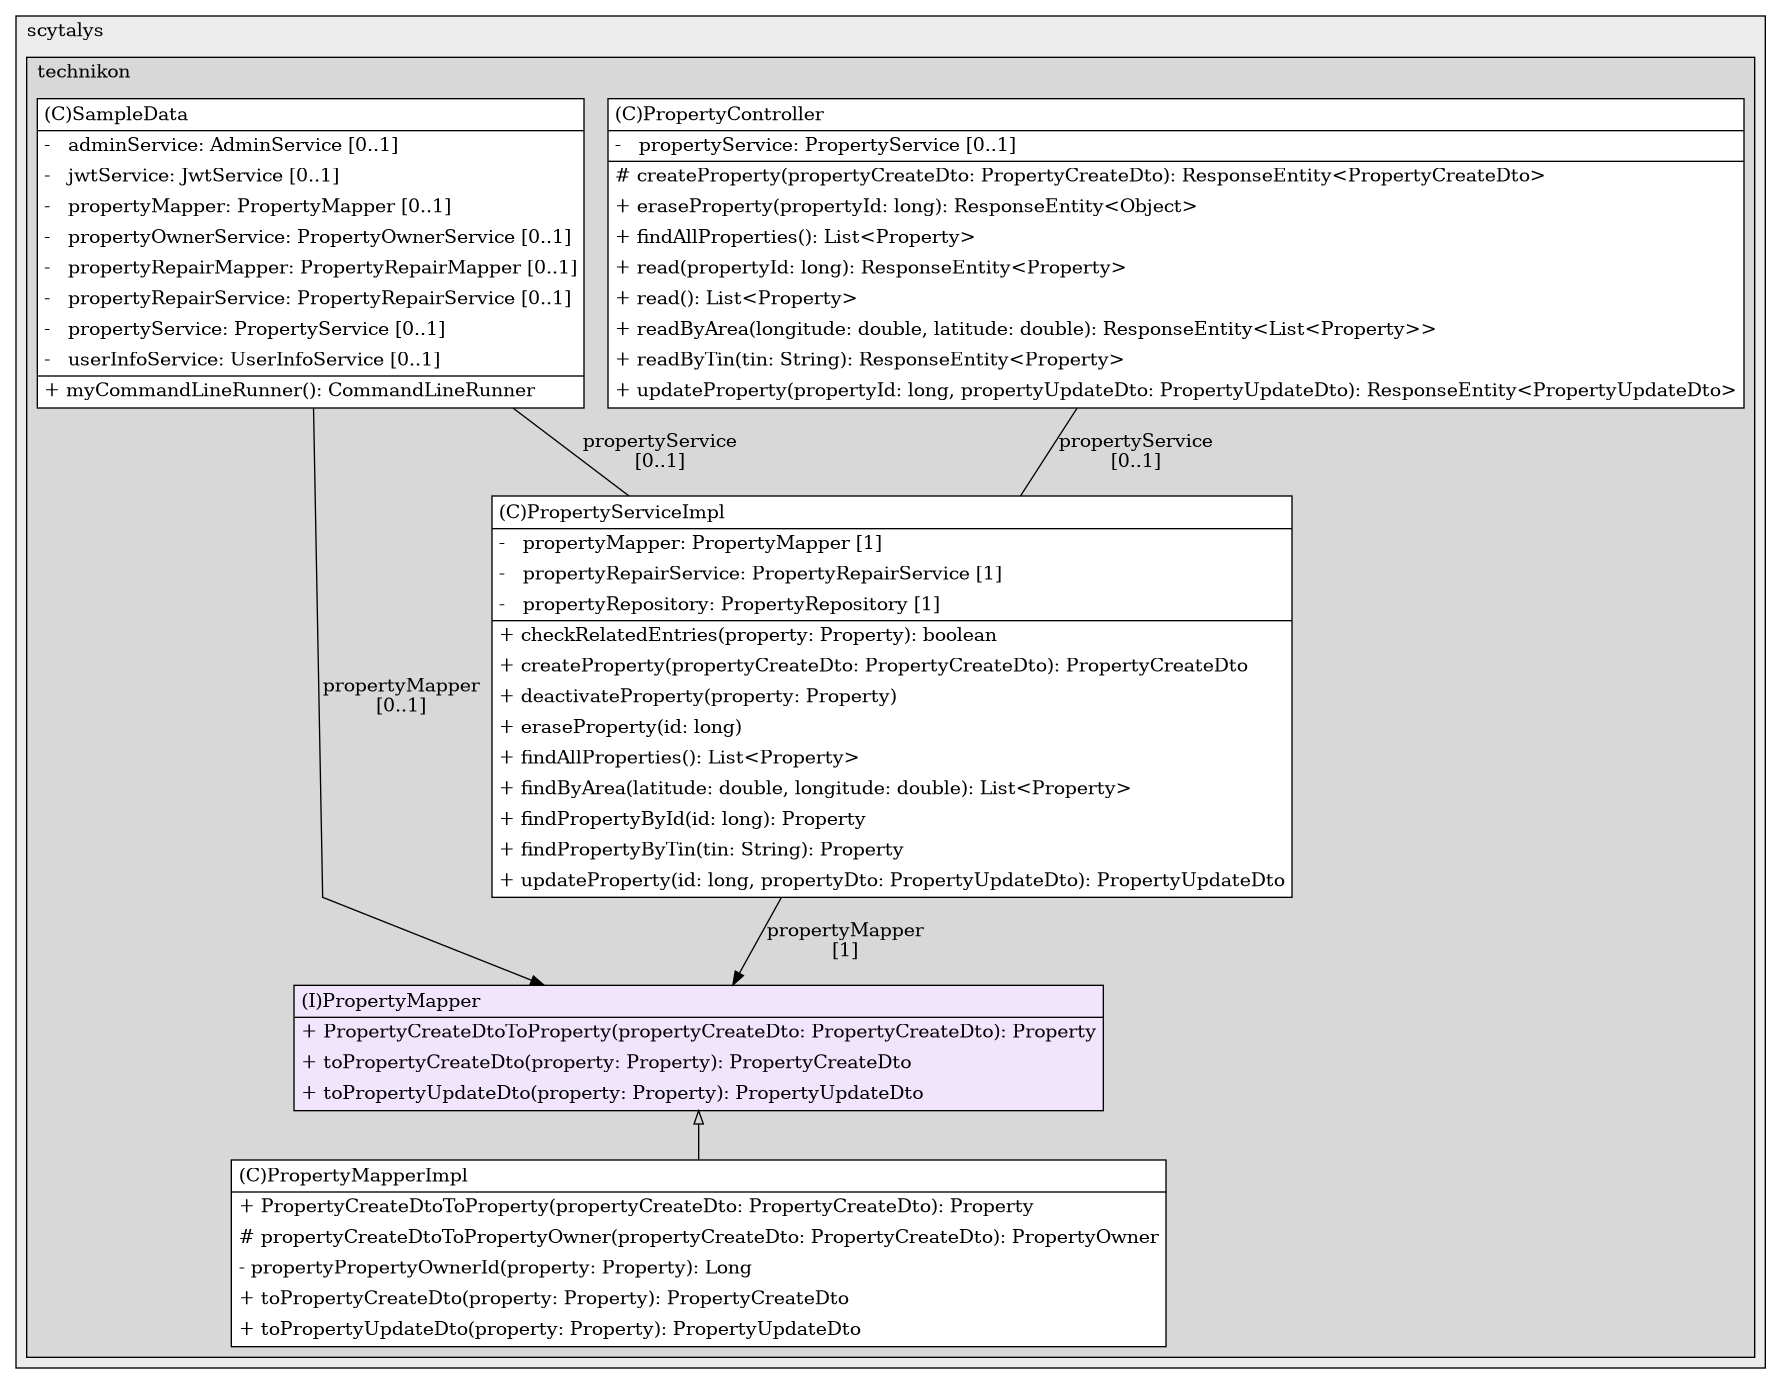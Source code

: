 @startuml

/' diagram meta data start
config=StructureConfiguration;
{
  "projectClassification": {
    "searchMode": "OpenProject", // OpenProject, AllProjects
    "includedProjects": "",
    "pathEndKeywords": "*.impl",
    "isClientPath": "",
    "isClientName": "",
    "isTestPath": "",
    "isTestName": "",
    "isMappingPath": "",
    "isMappingName": "",
    "isDataAccessPath": "",
    "isDataAccessName": "",
    "isDataStructurePath": "",
    "isDataStructureName": "",
    "isInterfaceStructuresPath": "",
    "isInterfaceStructuresName": "",
    "isEntryPointPath": "",
    "isEntryPointName": "",
    "treatFinalFieldsAsMandatory": false
  },
  "graphRestriction": {
    "classPackageExcludeFilter": "",
    "classPackageIncludeFilter": "",
    "classNameExcludeFilter": "",
    "classNameIncludeFilter": "",
    "methodNameExcludeFilter": "",
    "methodNameIncludeFilter": "",
    "removeByInheritance": "", // inheritance/annotation based filtering is done in a second step
    "removeByAnnotation": "",
    "removeByClassPackage": "", // cleanup the graph after inheritance/annotation based filtering is done
    "removeByClassName": "",
    "cutMappings": false,
    "cutEnum": true,
    "cutTests": true,
    "cutClient": true,
    "cutDataAccess": false,
    "cutInterfaceStructures": false,
    "cutDataStructures": false,
    "cutGetterAndSetter": true,
    "cutConstructors": true
  },
  "graphTraversal": {
    "forwardDepth": 6,
    "backwardDepth": 6,
    "classPackageExcludeFilter": "",
    "classPackageIncludeFilter": "",
    "classNameExcludeFilter": "",
    "classNameIncludeFilter": "",
    "methodNameExcludeFilter": "",
    "methodNameIncludeFilter": "",
    "hideMappings": false,
    "hideDataStructures": false,
    "hidePrivateMethods": true,
    "hideInterfaceCalls": true, // indirection: implementation -> interface (is hidden) -> implementation
    "onlyShowApplicationEntryPoints": false, // root node is included
    "useMethodCallsForStructureDiagram": "ForwardOnly" // ForwardOnly, BothDirections, No
  },
  "details": {
    "aggregation": "GroupByClass", // ByClass, GroupByClass, None
    "showClassGenericTypes": true,
    "showMethods": true,
    "showMethodParameterNames": true,
    "showMethodParameterTypes": true,
    "showMethodReturnType": true,
    "showPackageLevels": 2,
    "showDetailedClassStructure": true
  },
  "rootClass": "com.scytalys.technikon.mapper.PropertyMapper",
  "extensionCallbackMethod": "" // qualified.class.name#methodName - signature: public static String method(String)
}
diagram meta data end '/



digraph g {
    rankdir="TB"
    splines=polyline
    

'nodes 
subgraph cluster_197470096 { 
   	label=scytalys
	labeljust=l
	fillcolor="#ececec"
	style=filled
   
   subgraph cluster_882458853 { 
   	label=technikon
	labeljust=l
	fillcolor="#d8d8d8"
	style=filled
   
   PropertyController931943586[
	label=<<TABLE BORDER="1" CELLBORDER="0" CELLPADDING="4" CELLSPACING="0">
<TR><TD ALIGN="LEFT" >(C)PropertyController</TD></TR>
<HR/>
<TR><TD ALIGN="LEFT" >-   propertyService: PropertyService [0..1]</TD></TR>
<HR/>
<TR><TD ALIGN="LEFT" ># createProperty(propertyCreateDto: PropertyCreateDto): ResponseEntity&lt;PropertyCreateDto&gt;</TD></TR>
<TR><TD ALIGN="LEFT" >+ eraseProperty(propertyId: long): ResponseEntity&lt;Object&gt;</TD></TR>
<TR><TD ALIGN="LEFT" >+ findAllProperties(): List&lt;Property&gt;</TD></TR>
<TR><TD ALIGN="LEFT" >+ read(propertyId: long): ResponseEntity&lt;Property&gt;</TD></TR>
<TR><TD ALIGN="LEFT" >+ read(): List&lt;Property&gt;</TD></TR>
<TR><TD ALIGN="LEFT" >+ readByArea(longitude: double, latitude: double): ResponseEntity&lt;List&lt;Property&gt;&gt;</TD></TR>
<TR><TD ALIGN="LEFT" >+ readByTin(tin: String): ResponseEntity&lt;Property&gt;</TD></TR>
<TR><TD ALIGN="LEFT" >+ updateProperty(propertyId: long, propertyUpdateDto: PropertyUpdateDto): ResponseEntity&lt;PropertyUpdateDto&gt;</TD></TR>
</TABLE>>
	style=filled
	margin=0
	shape=plaintext
	fillcolor="#FFFFFF"
];

PropertyMapper219619911[
	label=<<TABLE BORDER="1" CELLBORDER="0" CELLPADDING="4" CELLSPACING="0">
<TR><TD ALIGN="LEFT" >(I)PropertyMapper</TD></TR>
<HR/>
<TR><TD ALIGN="LEFT" >+ PropertyCreateDtoToProperty(propertyCreateDto: PropertyCreateDto): Property</TD></TR>
<TR><TD ALIGN="LEFT" >+ toPropertyCreateDto(property: Property): PropertyCreateDto</TD></TR>
<TR><TD ALIGN="LEFT" >+ toPropertyUpdateDto(property: Property): PropertyUpdateDto</TD></TR>
</TABLE>>
	style=filled
	margin=0
	shape=plaintext
	fillcolor="#F1E5FD"
];

PropertyMapperImpl219619911[
	label=<<TABLE BORDER="1" CELLBORDER="0" CELLPADDING="4" CELLSPACING="0">
<TR><TD ALIGN="LEFT" >(C)PropertyMapperImpl</TD></TR>
<HR/>
<TR><TD ALIGN="LEFT" >+ PropertyCreateDtoToProperty(propertyCreateDto: PropertyCreateDto): Property</TD></TR>
<TR><TD ALIGN="LEFT" ># propertyCreateDtoToPropertyOwner(propertyCreateDto: PropertyCreateDto): PropertyOwner</TD></TR>
<TR><TD ALIGN="LEFT" >- propertyPropertyOwnerId(property: Property): Long</TD></TR>
<TR><TD ALIGN="LEFT" >+ toPropertyCreateDto(property: Property): PropertyCreateDto</TD></TR>
<TR><TD ALIGN="LEFT" >+ toPropertyUpdateDto(property: Property): PropertyUpdateDto</TD></TR>
</TABLE>>
	style=filled
	margin=0
	shape=plaintext
	fillcolor="#FFFFFF"
];

PropertyServiceImpl124484289[
	label=<<TABLE BORDER="1" CELLBORDER="0" CELLPADDING="4" CELLSPACING="0">
<TR><TD ALIGN="LEFT" >(C)PropertyServiceImpl</TD></TR>
<HR/>
<TR><TD ALIGN="LEFT" >-   propertyMapper: PropertyMapper [1]</TD></TR>
<TR><TD ALIGN="LEFT" >-   propertyRepairService: PropertyRepairService [1]</TD></TR>
<TR><TD ALIGN="LEFT" >-   propertyRepository: PropertyRepository [1]</TD></TR>
<HR/>
<TR><TD ALIGN="LEFT" >+ checkRelatedEntries(property: Property): boolean</TD></TR>
<TR><TD ALIGN="LEFT" >+ createProperty(propertyCreateDto: PropertyCreateDto): PropertyCreateDto</TD></TR>
<TR><TD ALIGN="LEFT" >+ deactivateProperty(property: Property)</TD></TR>
<TR><TD ALIGN="LEFT" >+ eraseProperty(id: long)</TD></TR>
<TR><TD ALIGN="LEFT" >+ findAllProperties(): List&lt;Property&gt;</TD></TR>
<TR><TD ALIGN="LEFT" >+ findByArea(latitude: double, longitude: double): List&lt;Property&gt;</TD></TR>
<TR><TD ALIGN="LEFT" >+ findPropertyById(id: long): Property</TD></TR>
<TR><TD ALIGN="LEFT" >+ findPropertyByTin(tin: String): Property</TD></TR>
<TR><TD ALIGN="LEFT" >+ updateProperty(id: long, propertyDto: PropertyUpdateDto): PropertyUpdateDto</TD></TR>
</TABLE>>
	style=filled
	margin=0
	shape=plaintext
	fillcolor="#FFFFFF"
];

SampleData2033362088[
	label=<<TABLE BORDER="1" CELLBORDER="0" CELLPADDING="4" CELLSPACING="0">
<TR><TD ALIGN="LEFT" >(C)SampleData</TD></TR>
<HR/>
<TR><TD ALIGN="LEFT" >-   adminService: AdminService [0..1]</TD></TR>
<TR><TD ALIGN="LEFT" >-   jwtService: JwtService [0..1]</TD></TR>
<TR><TD ALIGN="LEFT" >-   propertyMapper: PropertyMapper [0..1]</TD></TR>
<TR><TD ALIGN="LEFT" >-   propertyOwnerService: PropertyOwnerService [0..1]</TD></TR>
<TR><TD ALIGN="LEFT" >-   propertyRepairMapper: PropertyRepairMapper [0..1]</TD></TR>
<TR><TD ALIGN="LEFT" >-   propertyRepairService: PropertyRepairService [0..1]</TD></TR>
<TR><TD ALIGN="LEFT" >-   propertyService: PropertyService [0..1]</TD></TR>
<TR><TD ALIGN="LEFT" >-   userInfoService: UserInfoService [0..1]</TD></TR>
<HR/>
<TR><TD ALIGN="LEFT" >+ myCommandLineRunner(): CommandLineRunner</TD></TR>
</TABLE>>
	style=filled
	margin=0
	shape=plaintext
	fillcolor="#FFFFFF"
];
} 
} 

'edges    
PropertyController931943586 -> PropertyServiceImpl124484289[label="propertyService
[0..1]", arrowhead=none];
PropertyMapper219619911 -> PropertyMapperImpl219619911[arrowhead=none, arrowtail=empty, dir=both];
PropertyServiceImpl124484289 -> PropertyMapper219619911[label="propertyMapper
[1]"];
SampleData2033362088 -> PropertyMapper219619911[label="propertyMapper
[0..1]"];
SampleData2033362088 -> PropertyServiceImpl124484289[label="propertyService
[0..1]", arrowhead=none];
    
}
@enduml